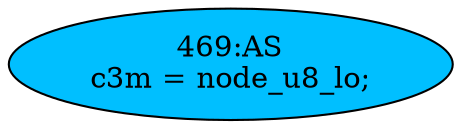 strict digraph "" {
	node [label="\N"];
	"469:AS"	 [ast="<pyverilog.vparser.ast.Assign object at 0x7f90abd2bfd0>",
		def_var="['c3m']",
		fillcolor=deepskyblue,
		label="469:AS
c3m = node_u8_lo;",
		statements="[]",
		style=filled,
		typ=Assign,
		use_var="['node_u8_lo']"];
}
